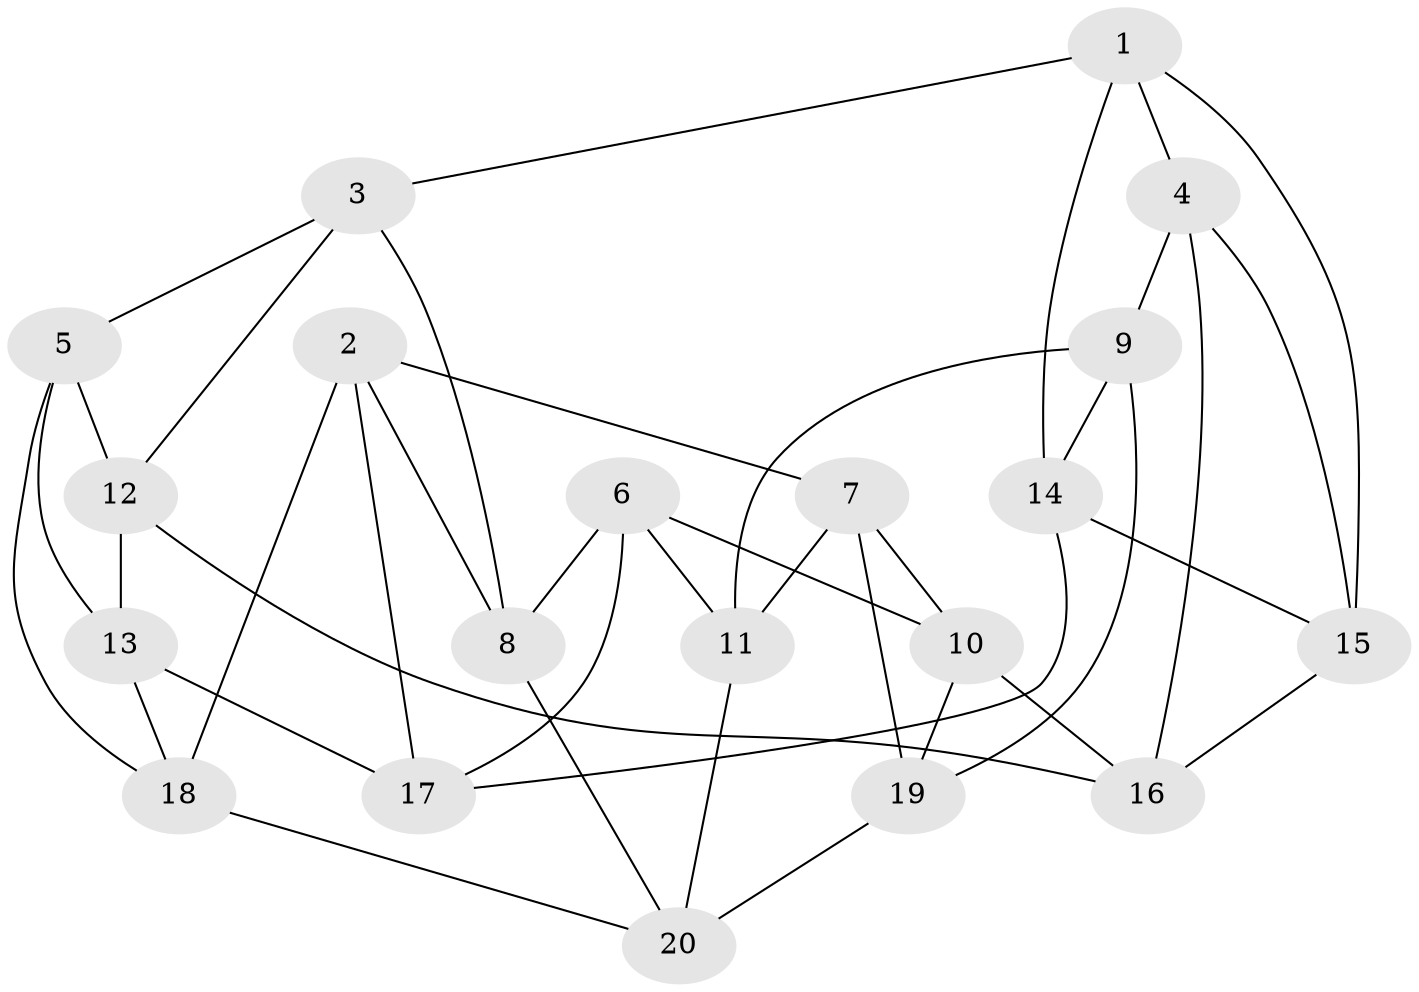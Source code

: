 // Generated by graph-tools (version 1.1) at 2025/46/02/15/25 05:46:28]
// undirected, 20 vertices, 40 edges
graph export_dot {
graph [start="1"]
  node [color=gray90,style=filled];
  1;
  2;
  3;
  4;
  5;
  6;
  7;
  8;
  9;
  10;
  11;
  12;
  13;
  14;
  15;
  16;
  17;
  18;
  19;
  20;
  1 -- 4;
  1 -- 15;
  1 -- 14;
  1 -- 3;
  2 -- 18;
  2 -- 7;
  2 -- 8;
  2 -- 17;
  3 -- 8;
  3 -- 5;
  3 -- 12;
  4 -- 15;
  4 -- 16;
  4 -- 9;
  5 -- 18;
  5 -- 12;
  5 -- 13;
  6 -- 17;
  6 -- 8;
  6 -- 11;
  6 -- 10;
  7 -- 19;
  7 -- 10;
  7 -- 11;
  8 -- 20;
  9 -- 11;
  9 -- 14;
  9 -- 19;
  10 -- 19;
  10 -- 16;
  11 -- 20;
  12 -- 13;
  12 -- 16;
  13 -- 18;
  13 -- 17;
  14 -- 15;
  14 -- 17;
  15 -- 16;
  18 -- 20;
  19 -- 20;
}

